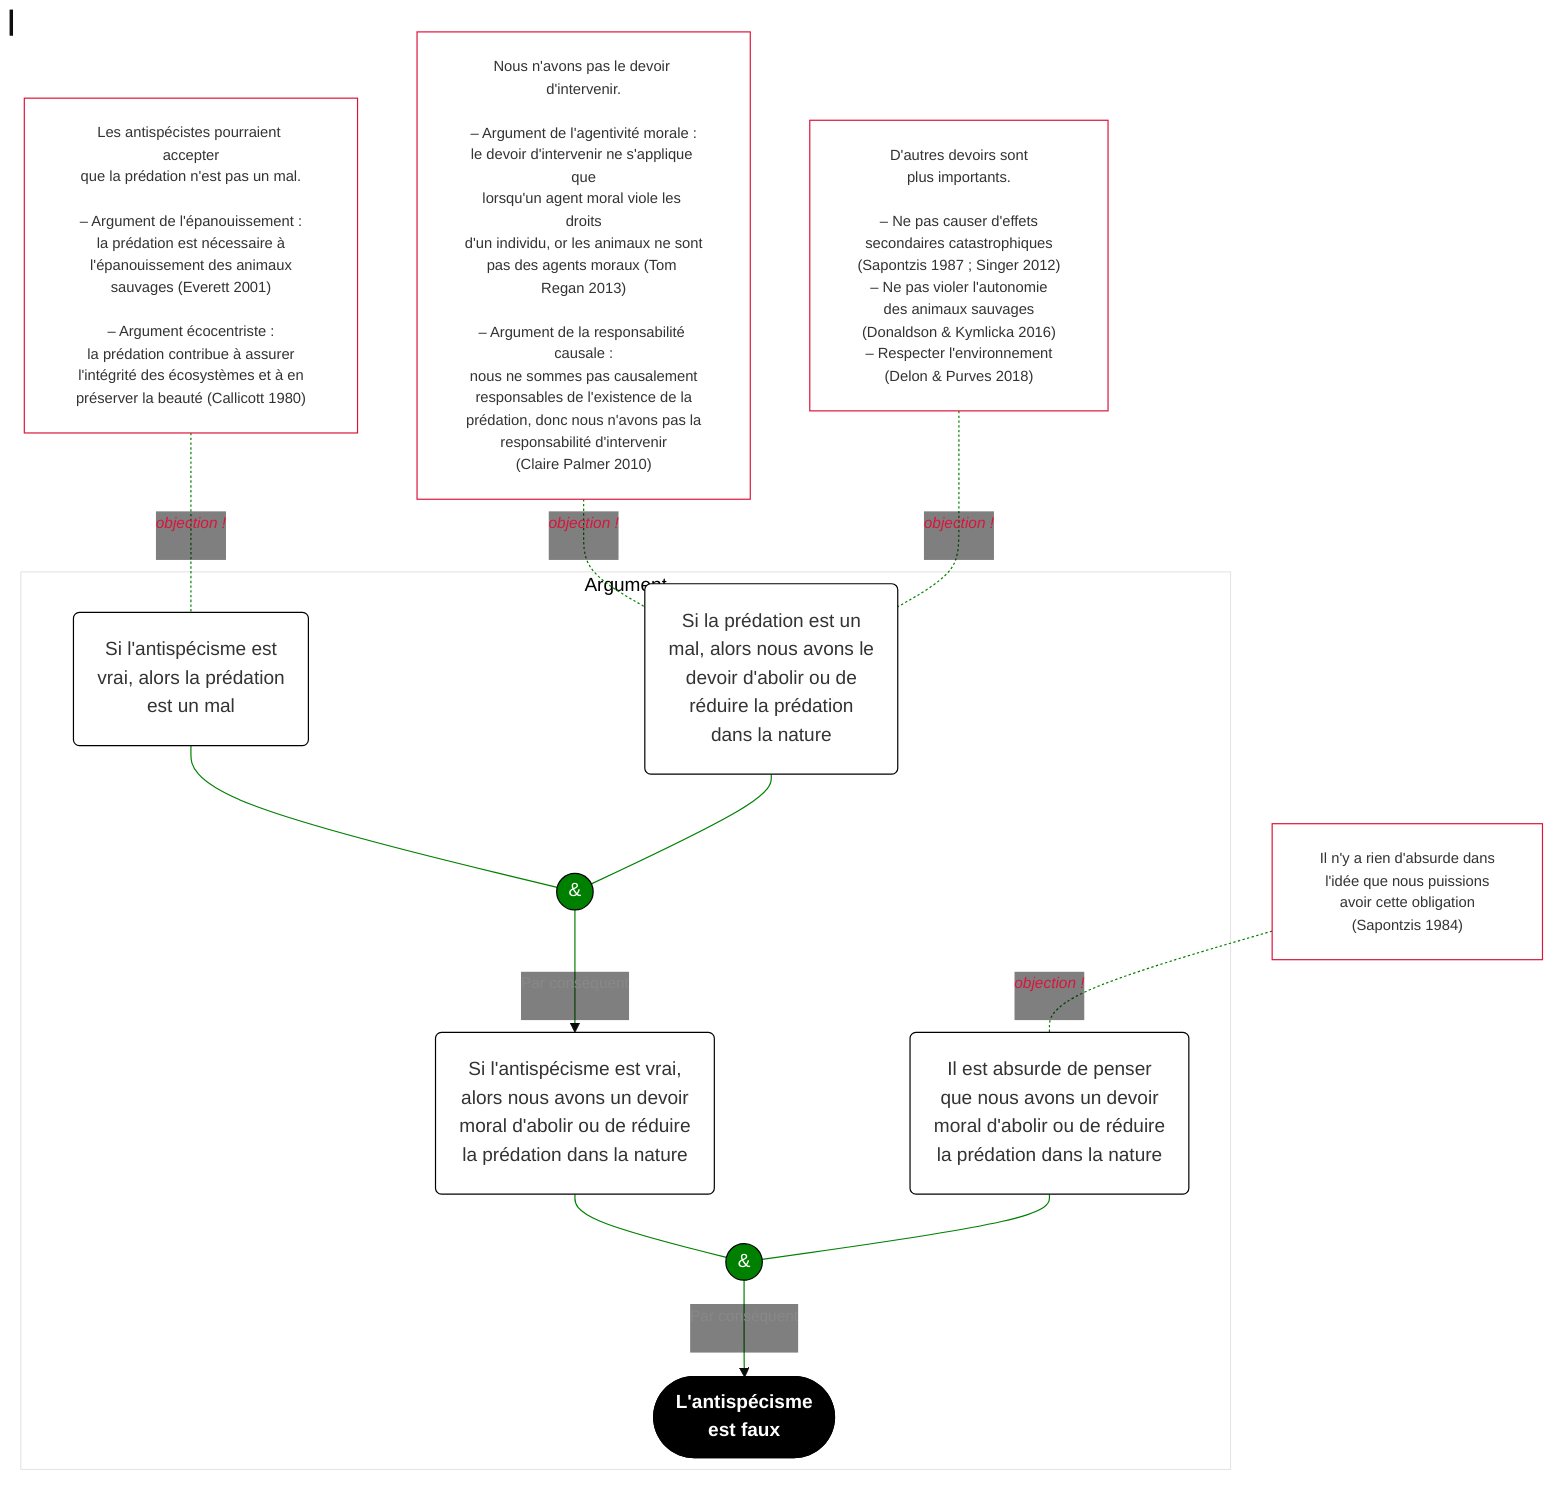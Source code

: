 %%{init: {"theme":"base","themeCSS": "#Argument rect{stroke:transparent; fill:#e5e5e5} #Argument span {color:transparent} .edgeLabel{color:#888; font-size:0.9em; margin-right:3px} .edgeLabel i{color:crimson} .edge-pattern-dotted{stroke:crimson} .edge-pattern-solid{stroke:green} #flowchart-pointEnd{fill:green}  g[id*=\"O\"] *{stroke:crimson!important; font-size:0.95em} circle+g span{color:white; } circle{fill:green!important} g[id*=\"C\"] * {fill:black;color:white;font-weight:bold}","themeVariables":{"secondaryColor":"transparent","primaryColor":"white","primaryBorderColor":"black"},"flowchart":{"htmlLabels":true,"padding":20,"rankSpacing":20}} }%%
flowchart TB
%%accTitle: Titre
%%accDescr: Description
subgraph Argument
direction TB
%% 1("Prémisse")
%% Pour utiliser les guillemets dans une prémisse : #quot;
%% 1 -->|Par conséquent|2
%% 1 & 2 --- PL1((&))
%% C(["Conclusion"])
1("Si l'antispécisme est
vrai, alors la prédation
est un mal")
2("Si la prédation est un
mal, alors nous avons le
devoir d'abolir ou de
réduire la prédation
dans la nature")
3("Si l'antispécisme est vrai,
alors nous avons un devoir
moral d'abolir ou de réduire
la prédation dans la nature")
4("Il est absurde de penser
que nous avons un devoir
moral d'abolir ou de réduire
la prédation dans la nature")

1 & 2 --- PL1((&))
PL1-->|Par conséquent|3
3 & 4 --- PL2((&))
PL2--->|Par conséquent|C

C(["L'antispécisme
est faux"])
end

%% OBJECTIONS
%% O1["Objection"]
%% O1-.-|<i>objection !</i>|3

O1["Les antispécistes pourraient accepter
que la prédation n'est pas un mal.

– Argument de l'épanouissement :
la prédation est nécessaire à
l'épanouissement des animaux
sauvages (Everett 2001)

– Argument écocentriste :
la prédation contribue à assurer
l'intégrité des écosystèmes et à en
préserver la beauté (Callicott 1980)"]
O1-.-|<i>objection !</i>|1

O2a["Nous n'avons pas le devoir d'intervenir.

– Argument de l'agentivité morale :
le devoir d'intervenir ne s'applique que
lorsqu'un agent moral viole les droits
d'un individu, or les animaux ne sont
pas des agents moraux (Tom Regan 2013)

– Argument de la responsabilité causale :
nous ne sommes pas causalement
responsables de l'existence de la
prédation, donc nous n'avons pas la
responsabilité d'intervenir
(Claire Palmer 2010)"]
O2a-.-|<i>objection !</i>|2

O2b["D'autres devoirs sont
plus importants.

– Ne pas causer d'effets
secondaires catastrophiques
(Sapontzis 1987 ; Singer 2012)
– Ne pas violer l'autonomie
des animaux sauvages
(Donaldson & Kymlicka 2016)
– Respecter l'environnement
(Delon & Purves 2018)"]
O2b-.-|<i>objection !</i>|2

O3["Il n'y a rien d'absurde dans
l'idée que nous puissions
avoir cette obligation
(Sapontzis 1984)"]
O3-.-|<i>objection !</i>|4